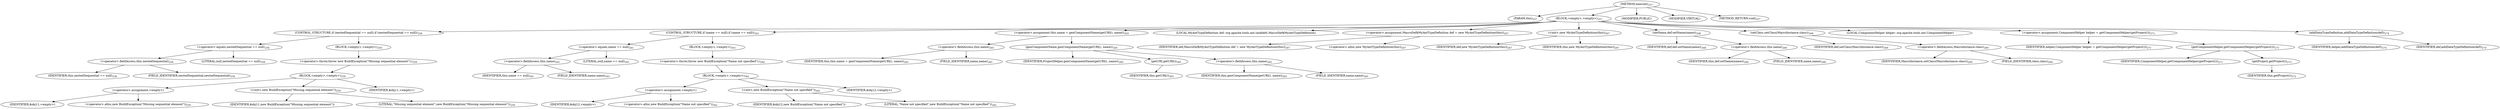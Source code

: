 digraph "execute" {  
"523" [label = <(METHOD,execute)<SUB>257</SUB>> ]
"28" [label = <(PARAM,this)<SUB>257</SUB>> ]
"524" [label = <(BLOCK,&lt;empty&gt;,&lt;empty&gt;)<SUB>257</SUB>> ]
"525" [label = <(CONTROL_STRUCTURE,if (nestedSequential == null),if (nestedSequential == null))<SUB>258</SUB>> ]
"526" [label = <(&lt;operator&gt;.equals,nestedSequential == null)<SUB>258</SUB>> ]
"527" [label = <(&lt;operator&gt;.fieldAccess,this.nestedSequential)<SUB>258</SUB>> ]
"528" [label = <(IDENTIFIER,this,nestedSequential == null)<SUB>258</SUB>> ]
"529" [label = <(FIELD_IDENTIFIER,nestedSequential,nestedSequential)<SUB>258</SUB>> ]
"530" [label = <(LITERAL,null,nestedSequential == null)<SUB>258</SUB>> ]
"531" [label = <(BLOCK,&lt;empty&gt;,&lt;empty&gt;)<SUB>258</SUB>> ]
"532" [label = <(&lt;operator&gt;.throw,throw new BuildException(&quot;Missing sequential element&quot;);)<SUB>259</SUB>> ]
"533" [label = <(BLOCK,&lt;empty&gt;,&lt;empty&gt;)<SUB>259</SUB>> ]
"534" [label = <(&lt;operator&gt;.assignment,&lt;empty&gt;)> ]
"535" [label = <(IDENTIFIER,$obj11,&lt;empty&gt;)> ]
"536" [label = <(&lt;operator&gt;.alloc,new BuildException(&quot;Missing sequential element&quot;))<SUB>259</SUB>> ]
"537" [label = <(&lt;init&gt;,new BuildException(&quot;Missing sequential element&quot;))<SUB>259</SUB>> ]
"538" [label = <(IDENTIFIER,$obj11,new BuildException(&quot;Missing sequential element&quot;))> ]
"539" [label = <(LITERAL,&quot;Missing sequential element&quot;,new BuildException(&quot;Missing sequential element&quot;))<SUB>259</SUB>> ]
"540" [label = <(IDENTIFIER,$obj11,&lt;empty&gt;)> ]
"541" [label = <(CONTROL_STRUCTURE,if (name == null),if (name == null))<SUB>261</SUB>> ]
"542" [label = <(&lt;operator&gt;.equals,name == null)<SUB>261</SUB>> ]
"543" [label = <(&lt;operator&gt;.fieldAccess,this.name)<SUB>261</SUB>> ]
"544" [label = <(IDENTIFIER,this,name == null)<SUB>261</SUB>> ]
"545" [label = <(FIELD_IDENTIFIER,name,name)<SUB>261</SUB>> ]
"546" [label = <(LITERAL,null,name == null)<SUB>261</SUB>> ]
"547" [label = <(BLOCK,&lt;empty&gt;,&lt;empty&gt;)<SUB>261</SUB>> ]
"548" [label = <(&lt;operator&gt;.throw,throw new BuildException(&quot;Name not specified&quot;);)<SUB>262</SUB>> ]
"549" [label = <(BLOCK,&lt;empty&gt;,&lt;empty&gt;)<SUB>262</SUB>> ]
"550" [label = <(&lt;operator&gt;.assignment,&lt;empty&gt;)> ]
"551" [label = <(IDENTIFIER,$obj12,&lt;empty&gt;)> ]
"552" [label = <(&lt;operator&gt;.alloc,new BuildException(&quot;Name not specified&quot;))<SUB>262</SUB>> ]
"553" [label = <(&lt;init&gt;,new BuildException(&quot;Name not specified&quot;))<SUB>262</SUB>> ]
"554" [label = <(IDENTIFIER,$obj12,new BuildException(&quot;Name not specified&quot;))> ]
"555" [label = <(LITERAL,&quot;Name not specified&quot;,new BuildException(&quot;Name not specified&quot;))<SUB>262</SUB>> ]
"556" [label = <(IDENTIFIER,$obj12,&lt;empty&gt;)> ]
"557" [label = <(&lt;operator&gt;.assignment,this.name = genComponentName(getURI(), name))<SUB>265</SUB>> ]
"558" [label = <(&lt;operator&gt;.fieldAccess,this.name)<SUB>265</SUB>> ]
"559" [label = <(IDENTIFIER,this,this.name = genComponentName(getURI(), name))<SUB>265</SUB>> ]
"560" [label = <(FIELD_IDENTIFIER,name,name)<SUB>265</SUB>> ]
"561" [label = <(genComponentName,genComponentName(getURI(), name))<SUB>265</SUB>> ]
"562" [label = <(IDENTIFIER,ProjectHelper,genComponentName(getURI(), name))<SUB>265</SUB>> ]
"563" [label = <(getURI,getURI())<SUB>265</SUB>> ]
"27" [label = <(IDENTIFIER,this,getURI())<SUB>265</SUB>> ]
"564" [label = <(&lt;operator&gt;.fieldAccess,this.name)<SUB>265</SUB>> ]
"565" [label = <(IDENTIFIER,this,genComponentName(getURI(), name))<SUB>265</SUB>> ]
"566" [label = <(FIELD_IDENTIFIER,name,name)<SUB>265</SUB>> ]
"31" [label = <(LOCAL,MyAntTypeDefinition def: org.apache.tools.ant.taskdefs.MacroDef$MyAntTypeDefinition)> ]
"567" [label = <(&lt;operator&gt;.assignment,MacroDef$MyAntTypeDefinition def = new MyAntTypeDefinition(this))<SUB>267</SUB>> ]
"568" [label = <(IDENTIFIER,def,MacroDef$MyAntTypeDefinition def = new MyAntTypeDefinition(this))<SUB>267</SUB>> ]
"569" [label = <(&lt;operator&gt;.alloc,new MyAntTypeDefinition(this))<SUB>267</SUB>> ]
"570" [label = <(&lt;init&gt;,new MyAntTypeDefinition(this))<SUB>267</SUB>> ]
"30" [label = <(IDENTIFIER,def,new MyAntTypeDefinition(this))<SUB>267</SUB>> ]
"29" [label = <(IDENTIFIER,this,new MyAntTypeDefinition(this))<SUB>267</SUB>> ]
"571" [label = <(setName,def.setName(name))<SUB>268</SUB>> ]
"572" [label = <(IDENTIFIER,def,def.setName(name))<SUB>268</SUB>> ]
"573" [label = <(&lt;operator&gt;.fieldAccess,this.name)<SUB>268</SUB>> ]
"574" [label = <(IDENTIFIER,this,def.setName(name))<SUB>268</SUB>> ]
"575" [label = <(FIELD_IDENTIFIER,name,name)<SUB>268</SUB>> ]
"576" [label = <(setClass,setClass(MacroInstance.class))<SUB>269</SUB>> ]
"577" [label = <(IDENTIFIER,def,setClass(MacroInstance.class))<SUB>269</SUB>> ]
"578" [label = <(&lt;operator&gt;.fieldAccess,MacroInstance.class)<SUB>269</SUB>> ]
"579" [label = <(IDENTIFIER,MacroInstance,setClass(MacroInstance.class))<SUB>269</SUB>> ]
"580" [label = <(FIELD_IDENTIFIER,class,class)<SUB>269</SUB>> ]
"581" [label = <(LOCAL,ComponentHelper helper: org.apache.tools.ant.ComponentHelper)> ]
"582" [label = <(&lt;operator&gt;.assignment,ComponentHelper helper = getComponentHelper(getProject()))<SUB>271</SUB>> ]
"583" [label = <(IDENTIFIER,helper,ComponentHelper helper = getComponentHelper(getProject()))<SUB>271</SUB>> ]
"584" [label = <(getComponentHelper,getComponentHelper(getProject()))<SUB>271</SUB>> ]
"585" [label = <(IDENTIFIER,ComponentHelper,getComponentHelper(getProject()))<SUB>271</SUB>> ]
"586" [label = <(getProject,getProject())<SUB>272</SUB>> ]
"32" [label = <(IDENTIFIER,this,getProject())<SUB>272</SUB>> ]
"587" [label = <(addDataTypeDefinition,addDataTypeDefinition(def))<SUB>274</SUB>> ]
"588" [label = <(IDENTIFIER,helper,addDataTypeDefinition(def))<SUB>274</SUB>> ]
"589" [label = <(IDENTIFIER,def,addDataTypeDefinition(def))<SUB>274</SUB>> ]
"590" [label = <(MODIFIER,PUBLIC)> ]
"591" [label = <(MODIFIER,VIRTUAL)> ]
"592" [label = <(METHOD_RETURN,void)<SUB>257</SUB>> ]
  "523" -> "28" 
  "523" -> "524" 
  "523" -> "590" 
  "523" -> "591" 
  "523" -> "592" 
  "524" -> "525" 
  "524" -> "541" 
  "524" -> "557" 
  "524" -> "31" 
  "524" -> "567" 
  "524" -> "570" 
  "524" -> "571" 
  "524" -> "576" 
  "524" -> "581" 
  "524" -> "582" 
  "524" -> "587" 
  "525" -> "526" 
  "525" -> "531" 
  "526" -> "527" 
  "526" -> "530" 
  "527" -> "528" 
  "527" -> "529" 
  "531" -> "532" 
  "532" -> "533" 
  "533" -> "534" 
  "533" -> "537" 
  "533" -> "540" 
  "534" -> "535" 
  "534" -> "536" 
  "537" -> "538" 
  "537" -> "539" 
  "541" -> "542" 
  "541" -> "547" 
  "542" -> "543" 
  "542" -> "546" 
  "543" -> "544" 
  "543" -> "545" 
  "547" -> "548" 
  "548" -> "549" 
  "549" -> "550" 
  "549" -> "553" 
  "549" -> "556" 
  "550" -> "551" 
  "550" -> "552" 
  "553" -> "554" 
  "553" -> "555" 
  "557" -> "558" 
  "557" -> "561" 
  "558" -> "559" 
  "558" -> "560" 
  "561" -> "562" 
  "561" -> "563" 
  "561" -> "564" 
  "563" -> "27" 
  "564" -> "565" 
  "564" -> "566" 
  "567" -> "568" 
  "567" -> "569" 
  "570" -> "30" 
  "570" -> "29" 
  "571" -> "572" 
  "571" -> "573" 
  "573" -> "574" 
  "573" -> "575" 
  "576" -> "577" 
  "576" -> "578" 
  "578" -> "579" 
  "578" -> "580" 
  "582" -> "583" 
  "582" -> "584" 
  "584" -> "585" 
  "584" -> "586" 
  "586" -> "32" 
  "587" -> "588" 
  "587" -> "589" 
}
